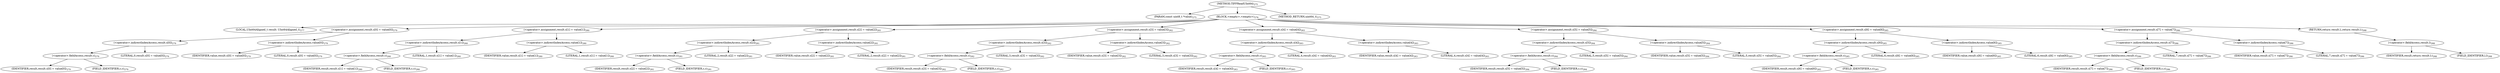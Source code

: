 digraph "TIFFReadUInt64" {  
"78300" [label = <(METHOD,TIFFReadUInt64)<SUB>275</SUB>> ]
"78301" [label = <(PARAM,const uint8_t *value)<SUB>275</SUB>> ]
"78302" [label = <(BLOCK,&lt;empty&gt;,&lt;empty&gt;)<SUB>276</SUB>> ]
"78303" [label = <(LOCAL,UInt64Aligned_t result: UInt64Aligned_t)<SUB>277</SUB>> ]
"78304" [label = <(&lt;operator&gt;.assignment,result.c[0] = value[0])<SUB>279</SUB>> ]
"78305" [label = <(&lt;operator&gt;.indirectIndexAccess,result.c[0])<SUB>279</SUB>> ]
"78306" [label = <(&lt;operator&gt;.fieldAccess,result.c)<SUB>279</SUB>> ]
"78307" [label = <(IDENTIFIER,result,result.c[0] = value[0])<SUB>279</SUB>> ]
"78308" [label = <(FIELD_IDENTIFIER,c,c)<SUB>279</SUB>> ]
"78309" [label = <(LITERAL,0,result.c[0] = value[0])<SUB>279</SUB>> ]
"78310" [label = <(&lt;operator&gt;.indirectIndexAccess,value[0])<SUB>279</SUB>> ]
"78311" [label = <(IDENTIFIER,value,result.c[0] = value[0])<SUB>279</SUB>> ]
"78312" [label = <(LITERAL,0,result.c[0] = value[0])<SUB>279</SUB>> ]
"78313" [label = <(&lt;operator&gt;.assignment,result.c[1] = value[1])<SUB>280</SUB>> ]
"78314" [label = <(&lt;operator&gt;.indirectIndexAccess,result.c[1])<SUB>280</SUB>> ]
"78315" [label = <(&lt;operator&gt;.fieldAccess,result.c)<SUB>280</SUB>> ]
"78316" [label = <(IDENTIFIER,result,result.c[1] = value[1])<SUB>280</SUB>> ]
"78317" [label = <(FIELD_IDENTIFIER,c,c)<SUB>280</SUB>> ]
"78318" [label = <(LITERAL,1,result.c[1] = value[1])<SUB>280</SUB>> ]
"78319" [label = <(&lt;operator&gt;.indirectIndexAccess,value[1])<SUB>280</SUB>> ]
"78320" [label = <(IDENTIFIER,value,result.c[1] = value[1])<SUB>280</SUB>> ]
"78321" [label = <(LITERAL,1,result.c[1] = value[1])<SUB>280</SUB>> ]
"78322" [label = <(&lt;operator&gt;.assignment,result.c[2] = value[2])<SUB>281</SUB>> ]
"78323" [label = <(&lt;operator&gt;.indirectIndexAccess,result.c[2])<SUB>281</SUB>> ]
"78324" [label = <(&lt;operator&gt;.fieldAccess,result.c)<SUB>281</SUB>> ]
"78325" [label = <(IDENTIFIER,result,result.c[2] = value[2])<SUB>281</SUB>> ]
"78326" [label = <(FIELD_IDENTIFIER,c,c)<SUB>281</SUB>> ]
"78327" [label = <(LITERAL,2,result.c[2] = value[2])<SUB>281</SUB>> ]
"78328" [label = <(&lt;operator&gt;.indirectIndexAccess,value[2])<SUB>281</SUB>> ]
"78329" [label = <(IDENTIFIER,value,result.c[2] = value[2])<SUB>281</SUB>> ]
"78330" [label = <(LITERAL,2,result.c[2] = value[2])<SUB>281</SUB>> ]
"78331" [label = <(&lt;operator&gt;.assignment,result.c[3] = value[3])<SUB>282</SUB>> ]
"78332" [label = <(&lt;operator&gt;.indirectIndexAccess,result.c[3])<SUB>282</SUB>> ]
"78333" [label = <(&lt;operator&gt;.fieldAccess,result.c)<SUB>282</SUB>> ]
"78334" [label = <(IDENTIFIER,result,result.c[3] = value[3])<SUB>282</SUB>> ]
"78335" [label = <(FIELD_IDENTIFIER,c,c)<SUB>282</SUB>> ]
"78336" [label = <(LITERAL,3,result.c[3] = value[3])<SUB>282</SUB>> ]
"78337" [label = <(&lt;operator&gt;.indirectIndexAccess,value[3])<SUB>282</SUB>> ]
"78338" [label = <(IDENTIFIER,value,result.c[3] = value[3])<SUB>282</SUB>> ]
"78339" [label = <(LITERAL,3,result.c[3] = value[3])<SUB>282</SUB>> ]
"78340" [label = <(&lt;operator&gt;.assignment,result.c[4] = value[4])<SUB>283</SUB>> ]
"78341" [label = <(&lt;operator&gt;.indirectIndexAccess,result.c[4])<SUB>283</SUB>> ]
"78342" [label = <(&lt;operator&gt;.fieldAccess,result.c)<SUB>283</SUB>> ]
"78343" [label = <(IDENTIFIER,result,result.c[4] = value[4])<SUB>283</SUB>> ]
"78344" [label = <(FIELD_IDENTIFIER,c,c)<SUB>283</SUB>> ]
"78345" [label = <(LITERAL,4,result.c[4] = value[4])<SUB>283</SUB>> ]
"78346" [label = <(&lt;operator&gt;.indirectIndexAccess,value[4])<SUB>283</SUB>> ]
"78347" [label = <(IDENTIFIER,value,result.c[4] = value[4])<SUB>283</SUB>> ]
"78348" [label = <(LITERAL,4,result.c[4] = value[4])<SUB>283</SUB>> ]
"78349" [label = <(&lt;operator&gt;.assignment,result.c[5] = value[5])<SUB>284</SUB>> ]
"78350" [label = <(&lt;operator&gt;.indirectIndexAccess,result.c[5])<SUB>284</SUB>> ]
"78351" [label = <(&lt;operator&gt;.fieldAccess,result.c)<SUB>284</SUB>> ]
"78352" [label = <(IDENTIFIER,result,result.c[5] = value[5])<SUB>284</SUB>> ]
"78353" [label = <(FIELD_IDENTIFIER,c,c)<SUB>284</SUB>> ]
"78354" [label = <(LITERAL,5,result.c[5] = value[5])<SUB>284</SUB>> ]
"78355" [label = <(&lt;operator&gt;.indirectIndexAccess,value[5])<SUB>284</SUB>> ]
"78356" [label = <(IDENTIFIER,value,result.c[5] = value[5])<SUB>284</SUB>> ]
"78357" [label = <(LITERAL,5,result.c[5] = value[5])<SUB>284</SUB>> ]
"78358" [label = <(&lt;operator&gt;.assignment,result.c[6] = value[6])<SUB>285</SUB>> ]
"78359" [label = <(&lt;operator&gt;.indirectIndexAccess,result.c[6])<SUB>285</SUB>> ]
"78360" [label = <(&lt;operator&gt;.fieldAccess,result.c)<SUB>285</SUB>> ]
"78361" [label = <(IDENTIFIER,result,result.c[6] = value[6])<SUB>285</SUB>> ]
"78362" [label = <(FIELD_IDENTIFIER,c,c)<SUB>285</SUB>> ]
"78363" [label = <(LITERAL,6,result.c[6] = value[6])<SUB>285</SUB>> ]
"78364" [label = <(&lt;operator&gt;.indirectIndexAccess,value[6])<SUB>285</SUB>> ]
"78365" [label = <(IDENTIFIER,value,result.c[6] = value[6])<SUB>285</SUB>> ]
"78366" [label = <(LITERAL,6,result.c[6] = value[6])<SUB>285</SUB>> ]
"78367" [label = <(&lt;operator&gt;.assignment,result.c[7] = value[7])<SUB>286</SUB>> ]
"78368" [label = <(&lt;operator&gt;.indirectIndexAccess,result.c[7])<SUB>286</SUB>> ]
"78369" [label = <(&lt;operator&gt;.fieldAccess,result.c)<SUB>286</SUB>> ]
"78370" [label = <(IDENTIFIER,result,result.c[7] = value[7])<SUB>286</SUB>> ]
"78371" [label = <(FIELD_IDENTIFIER,c,c)<SUB>286</SUB>> ]
"78372" [label = <(LITERAL,7,result.c[7] = value[7])<SUB>286</SUB>> ]
"78373" [label = <(&lt;operator&gt;.indirectIndexAccess,value[7])<SUB>286</SUB>> ]
"78374" [label = <(IDENTIFIER,value,result.c[7] = value[7])<SUB>286</SUB>> ]
"78375" [label = <(LITERAL,7,result.c[7] = value[7])<SUB>286</SUB>> ]
"78376" [label = <(RETURN,return result.l;,return result.l;)<SUB>288</SUB>> ]
"78377" [label = <(&lt;operator&gt;.fieldAccess,result.l)<SUB>288</SUB>> ]
"78378" [label = <(IDENTIFIER,result,return result.l;)<SUB>288</SUB>> ]
"78379" [label = <(FIELD_IDENTIFIER,l,l)<SUB>288</SUB>> ]
"78380" [label = <(METHOD_RETURN,uint64_t)<SUB>275</SUB>> ]
  "78300" -> "78301" 
  "78300" -> "78302" 
  "78300" -> "78380" 
  "78302" -> "78303" 
  "78302" -> "78304" 
  "78302" -> "78313" 
  "78302" -> "78322" 
  "78302" -> "78331" 
  "78302" -> "78340" 
  "78302" -> "78349" 
  "78302" -> "78358" 
  "78302" -> "78367" 
  "78302" -> "78376" 
  "78304" -> "78305" 
  "78304" -> "78310" 
  "78305" -> "78306" 
  "78305" -> "78309" 
  "78306" -> "78307" 
  "78306" -> "78308" 
  "78310" -> "78311" 
  "78310" -> "78312" 
  "78313" -> "78314" 
  "78313" -> "78319" 
  "78314" -> "78315" 
  "78314" -> "78318" 
  "78315" -> "78316" 
  "78315" -> "78317" 
  "78319" -> "78320" 
  "78319" -> "78321" 
  "78322" -> "78323" 
  "78322" -> "78328" 
  "78323" -> "78324" 
  "78323" -> "78327" 
  "78324" -> "78325" 
  "78324" -> "78326" 
  "78328" -> "78329" 
  "78328" -> "78330" 
  "78331" -> "78332" 
  "78331" -> "78337" 
  "78332" -> "78333" 
  "78332" -> "78336" 
  "78333" -> "78334" 
  "78333" -> "78335" 
  "78337" -> "78338" 
  "78337" -> "78339" 
  "78340" -> "78341" 
  "78340" -> "78346" 
  "78341" -> "78342" 
  "78341" -> "78345" 
  "78342" -> "78343" 
  "78342" -> "78344" 
  "78346" -> "78347" 
  "78346" -> "78348" 
  "78349" -> "78350" 
  "78349" -> "78355" 
  "78350" -> "78351" 
  "78350" -> "78354" 
  "78351" -> "78352" 
  "78351" -> "78353" 
  "78355" -> "78356" 
  "78355" -> "78357" 
  "78358" -> "78359" 
  "78358" -> "78364" 
  "78359" -> "78360" 
  "78359" -> "78363" 
  "78360" -> "78361" 
  "78360" -> "78362" 
  "78364" -> "78365" 
  "78364" -> "78366" 
  "78367" -> "78368" 
  "78367" -> "78373" 
  "78368" -> "78369" 
  "78368" -> "78372" 
  "78369" -> "78370" 
  "78369" -> "78371" 
  "78373" -> "78374" 
  "78373" -> "78375" 
  "78376" -> "78377" 
  "78377" -> "78378" 
  "78377" -> "78379" 
}
